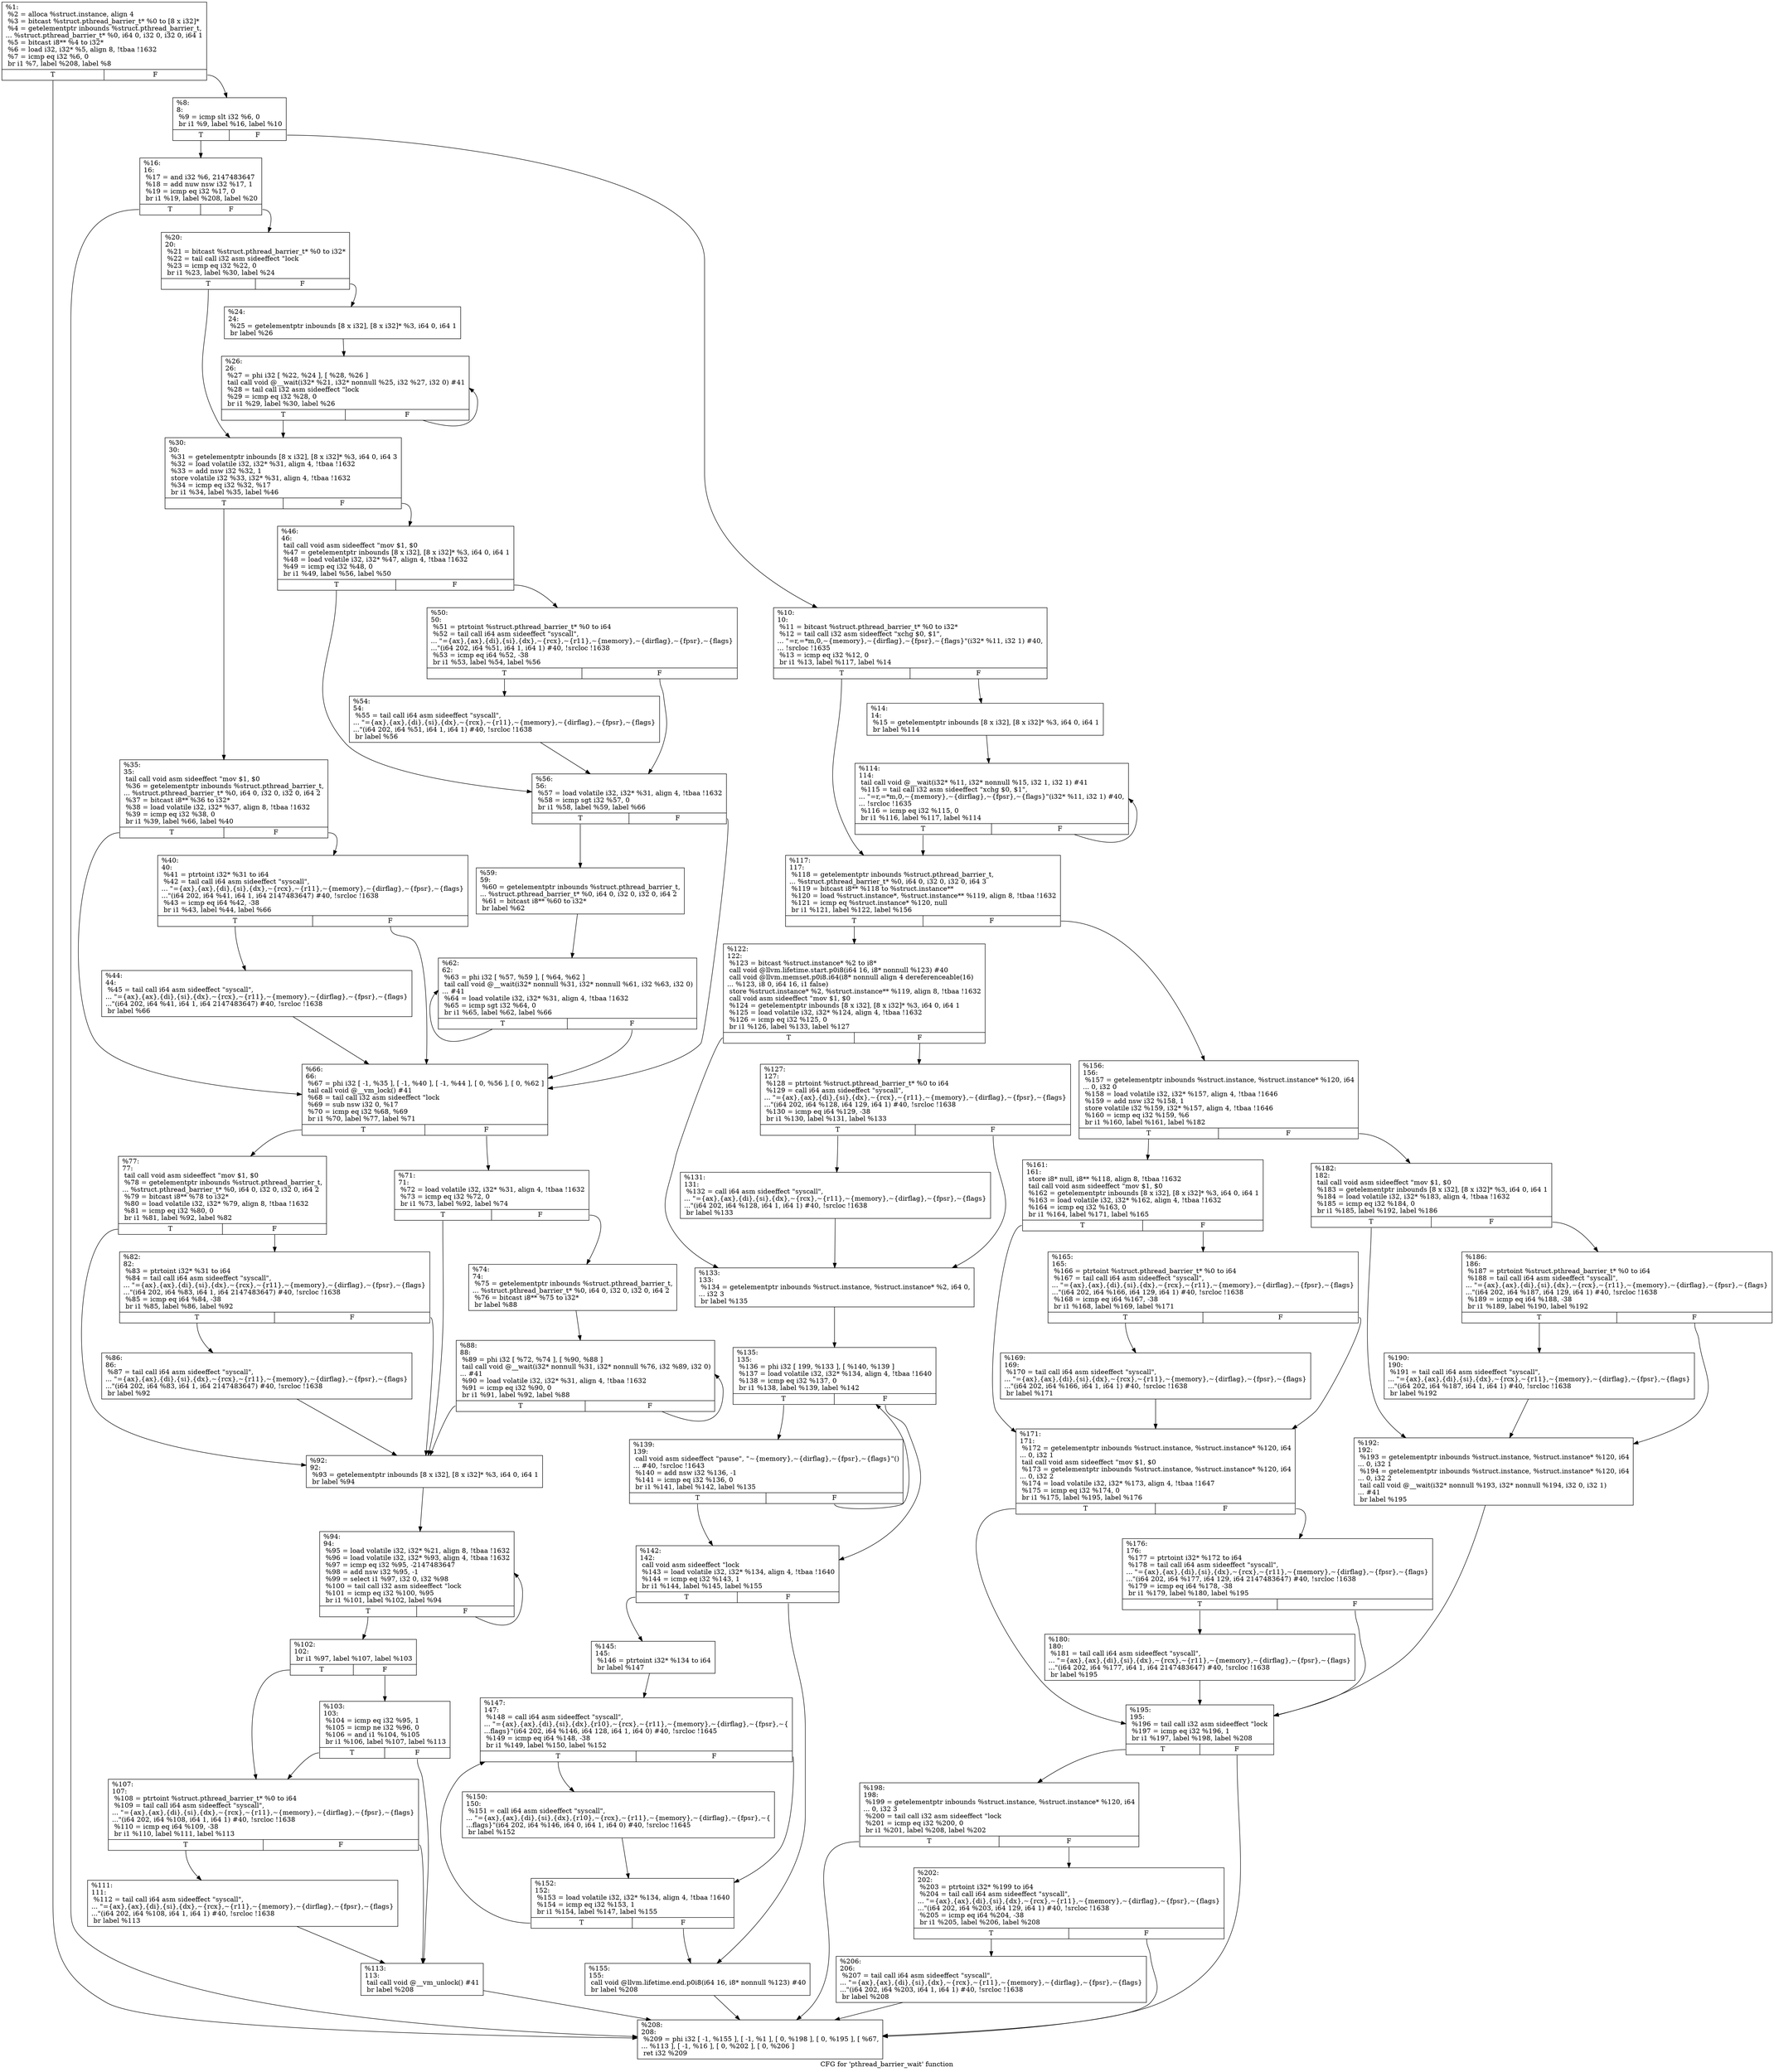digraph "CFG for 'pthread_barrier_wait' function" {
	label="CFG for 'pthread_barrier_wait' function";

	Node0x19ed380 [shape=record,label="{%1:\l  %2 = alloca %struct.instance, align 4\l  %3 = bitcast %struct.pthread_barrier_t* %0 to [8 x i32]*\l  %4 = getelementptr inbounds %struct.pthread_barrier_t,\l... %struct.pthread_barrier_t* %0, i64 0, i32 0, i32 0, i64 1\l  %5 = bitcast i8** %4 to i32*\l  %6 = load i32, i32* %5, align 8, !tbaa !1632\l  %7 = icmp eq i32 %6, 0\l  br i1 %7, label %208, label %8\l|{<s0>T|<s1>F}}"];
	Node0x19ed380:s0 -> Node0x19f0320;
	Node0x19ed380:s1 -> Node0x19ed650;
	Node0x19ed650 [shape=record,label="{%8:\l8:                                                \l  %9 = icmp slt i32 %6, 0\l  br i1 %9, label %16, label %10\l|{<s0>T|<s1>F}}"];
	Node0x19ed650:s0 -> Node0x19ef150;
	Node0x19ed650:s1 -> Node0x19ed700;
	Node0x19ed700 [shape=record,label="{%10:\l10:                                               \l  %11 = bitcast %struct.pthread_barrier_t* %0 to i32*\l  %12 = tail call i32 asm sideeffect \"xchg $0, $1\",\l... \"=r,=*m,0,~\{memory\},~\{dirflag\},~\{fpsr\},~\{flags\}\"(i32* %11, i32 1) #40,\l... !srcloc !1635\l  %13 = icmp eq i32 %12, 0\l  br i1 %13, label %117, label %14\l|{<s0>T|<s1>F}}"];
	Node0x19ed700:s0 -> Node0x19efa60;
	Node0x19ed700:s1 -> Node0x19ef100;
	Node0x19ef100 [shape=record,label="{%14:\l14:                                               \l  %15 = getelementptr inbounds [8 x i32], [8 x i32]* %3, i64 0, i64 1\l  br label %114\l}"];
	Node0x19ef100 -> Node0x19efa10;
	Node0x19ef150 [shape=record,label="{%16:\l16:                                               \l  %17 = and i32 %6, 2147483647\l  %18 = add nuw nsw i32 %17, 1\l  %19 = icmp eq i32 %17, 0\l  br i1 %19, label %208, label %20\l|{<s0>T|<s1>F}}"];
	Node0x19ef150:s0 -> Node0x19f0320;
	Node0x19ef150:s1 -> Node0x19ef1a0;
	Node0x19ef1a0 [shape=record,label="{%20:\l20:                                               \l  %21 = bitcast %struct.pthread_barrier_t* %0 to i32*\l  %22 = tail call i32 asm sideeffect \"lock \l  %23 = icmp eq i32 %22, 0\l  br i1 %23, label %30, label %24\l|{<s0>T|<s1>F}}"];
	Node0x19ef1a0:s0 -> Node0x19ef290;
	Node0x19ef1a0:s1 -> Node0x19ef1f0;
	Node0x19ef1f0 [shape=record,label="{%24:\l24:                                               \l  %25 = getelementptr inbounds [8 x i32], [8 x i32]* %3, i64 0, i64 1\l  br label %26\l}"];
	Node0x19ef1f0 -> Node0x19ef240;
	Node0x19ef240 [shape=record,label="{%26:\l26:                                               \l  %27 = phi i32 [ %22, %24 ], [ %28, %26 ]\l  tail call void @__wait(i32* %21, i32* nonnull %25, i32 %27, i32 0) #41\l  %28 = tail call i32 asm sideeffect \"lock \l  %29 = icmp eq i32 %28, 0\l  br i1 %29, label %30, label %26\l|{<s0>T|<s1>F}}"];
	Node0x19ef240:s0 -> Node0x19ef290;
	Node0x19ef240:s1 -> Node0x19ef240;
	Node0x19ef290 [shape=record,label="{%30:\l30:                                               \l  %31 = getelementptr inbounds [8 x i32], [8 x i32]* %3, i64 0, i64 3\l  %32 = load volatile i32, i32* %31, align 4, !tbaa !1632\l  %33 = add nsw i32 %32, 1\l  store volatile i32 %33, i32* %31, align 4, !tbaa !1632\l  %34 = icmp eq i32 %32, %17\l  br i1 %34, label %35, label %46\l|{<s0>T|<s1>F}}"];
	Node0x19ef290:s0 -> Node0x19ef2e0;
	Node0x19ef290:s1 -> Node0x19ef3d0;
	Node0x19ef2e0 [shape=record,label="{%35:\l35:                                               \l  tail call void asm sideeffect \"mov $1, $0 \l  %36 = getelementptr inbounds %struct.pthread_barrier_t,\l... %struct.pthread_barrier_t* %0, i64 0, i32 0, i32 0, i64 2\l  %37 = bitcast i8** %36 to i32*\l  %38 = load volatile i32, i32* %37, align 8, !tbaa !1632\l  %39 = icmp eq i32 %38, 0\l  br i1 %39, label %66, label %40\l|{<s0>T|<s1>F}}"];
	Node0x19ef2e0:s0 -> Node0x19ef5b0;
	Node0x19ef2e0:s1 -> Node0x19ef330;
	Node0x19ef330 [shape=record,label="{%40:\l40:                                               \l  %41 = ptrtoint i32* %31 to i64\l  %42 = tail call i64 asm sideeffect \"syscall\",\l... \"=\{ax\},\{ax\},\{di\},\{si\},\{dx\},~\{rcx\},~\{r11\},~\{memory\},~\{dirflag\},~\{fpsr\},~\{flags\}\l...\"(i64 202, i64 %41, i64 1, i64 2147483647) #40, !srcloc !1638\l  %43 = icmp eq i64 %42, -38\l  br i1 %43, label %44, label %66\l|{<s0>T|<s1>F}}"];
	Node0x19ef330:s0 -> Node0x19ef380;
	Node0x19ef330:s1 -> Node0x19ef5b0;
	Node0x19ef380 [shape=record,label="{%44:\l44:                                               \l  %45 = tail call i64 asm sideeffect \"syscall\",\l... \"=\{ax\},\{ax\},\{di\},\{si\},\{dx\},~\{rcx\},~\{r11\},~\{memory\},~\{dirflag\},~\{fpsr\},~\{flags\}\l...\"(i64 202, i64 %41, i64 1, i64 2147483647) #40, !srcloc !1638\l  br label %66\l}"];
	Node0x19ef380 -> Node0x19ef5b0;
	Node0x19ef3d0 [shape=record,label="{%46:\l46:                                               \l  tail call void asm sideeffect \"mov $1, $0 \l  %47 = getelementptr inbounds [8 x i32], [8 x i32]* %3, i64 0, i64 1\l  %48 = load volatile i32, i32* %47, align 4, !tbaa !1632\l  %49 = icmp eq i32 %48, 0\l  br i1 %49, label %56, label %50\l|{<s0>T|<s1>F}}"];
	Node0x19ef3d0:s0 -> Node0x19ef4c0;
	Node0x19ef3d0:s1 -> Node0x19ef420;
	Node0x19ef420 [shape=record,label="{%50:\l50:                                               \l  %51 = ptrtoint %struct.pthread_barrier_t* %0 to i64\l  %52 = tail call i64 asm sideeffect \"syscall\",\l... \"=\{ax\},\{ax\},\{di\},\{si\},\{dx\},~\{rcx\},~\{r11\},~\{memory\},~\{dirflag\},~\{fpsr\},~\{flags\}\l...\"(i64 202, i64 %51, i64 1, i64 1) #40, !srcloc !1638\l  %53 = icmp eq i64 %52, -38\l  br i1 %53, label %54, label %56\l|{<s0>T|<s1>F}}"];
	Node0x19ef420:s0 -> Node0x19ef470;
	Node0x19ef420:s1 -> Node0x19ef4c0;
	Node0x19ef470 [shape=record,label="{%54:\l54:                                               \l  %55 = tail call i64 asm sideeffect \"syscall\",\l... \"=\{ax\},\{ax\},\{di\},\{si\},\{dx\},~\{rcx\},~\{r11\},~\{memory\},~\{dirflag\},~\{fpsr\},~\{flags\}\l...\"(i64 202, i64 %51, i64 1, i64 1) #40, !srcloc !1638\l  br label %56\l}"];
	Node0x19ef470 -> Node0x19ef4c0;
	Node0x19ef4c0 [shape=record,label="{%56:\l56:                                               \l  %57 = load volatile i32, i32* %31, align 4, !tbaa !1632\l  %58 = icmp sgt i32 %57, 0\l  br i1 %58, label %59, label %66\l|{<s0>T|<s1>F}}"];
	Node0x19ef4c0:s0 -> Node0x19ef510;
	Node0x19ef4c0:s1 -> Node0x19ef5b0;
	Node0x19ef510 [shape=record,label="{%59:\l59:                                               \l  %60 = getelementptr inbounds %struct.pthread_barrier_t,\l... %struct.pthread_barrier_t* %0, i64 0, i32 0, i32 0, i64 2\l  %61 = bitcast i8** %60 to i32*\l  br label %62\l}"];
	Node0x19ef510 -> Node0x19ef560;
	Node0x19ef560 [shape=record,label="{%62:\l62:                                               \l  %63 = phi i32 [ %57, %59 ], [ %64, %62 ]\l  tail call void @__wait(i32* nonnull %31, i32* nonnull %61, i32 %63, i32 0)\l... #41\l  %64 = load volatile i32, i32* %31, align 4, !tbaa !1632\l  %65 = icmp sgt i32 %64, 0\l  br i1 %65, label %62, label %66\l|{<s0>T|<s1>F}}"];
	Node0x19ef560:s0 -> Node0x19ef560;
	Node0x19ef560:s1 -> Node0x19ef5b0;
	Node0x19ef5b0 [shape=record,label="{%66:\l66:                                               \l  %67 = phi i32 [ -1, %35 ], [ -1, %40 ], [ -1, %44 ], [ 0, %56 ], [ 0, %62 ]\l  tail call void @__vm_lock() #41\l  %68 = tail call i32 asm sideeffect \"lock \l  %69 = sub nsw i32 0, %17\l  %70 = icmp eq i32 %68, %69\l  br i1 %70, label %77, label %71\l|{<s0>T|<s1>F}}"];
	Node0x19ef5b0:s0 -> Node0x19ef6a0;
	Node0x19ef5b0:s1 -> Node0x19ef600;
	Node0x19ef600 [shape=record,label="{%71:\l71:                                               \l  %72 = load volatile i32, i32* %31, align 4, !tbaa !1632\l  %73 = icmp eq i32 %72, 0\l  br i1 %73, label %92, label %74\l|{<s0>T|<s1>F}}"];
	Node0x19ef600:s0 -> Node0x19ef7e0;
	Node0x19ef600:s1 -> Node0x19ef650;
	Node0x19ef650 [shape=record,label="{%74:\l74:                                               \l  %75 = getelementptr inbounds %struct.pthread_barrier_t,\l... %struct.pthread_barrier_t* %0, i64 0, i32 0, i32 0, i64 2\l  %76 = bitcast i8** %75 to i32*\l  br label %88\l}"];
	Node0x19ef650 -> Node0x19ef790;
	Node0x19ef6a0 [shape=record,label="{%77:\l77:                                               \l  tail call void asm sideeffect \"mov $1, $0 \l  %78 = getelementptr inbounds %struct.pthread_barrier_t,\l... %struct.pthread_barrier_t* %0, i64 0, i32 0, i32 0, i64 2\l  %79 = bitcast i8** %78 to i32*\l  %80 = load volatile i32, i32* %79, align 8, !tbaa !1632\l  %81 = icmp eq i32 %80, 0\l  br i1 %81, label %92, label %82\l|{<s0>T|<s1>F}}"];
	Node0x19ef6a0:s0 -> Node0x19ef7e0;
	Node0x19ef6a0:s1 -> Node0x19ef6f0;
	Node0x19ef6f0 [shape=record,label="{%82:\l82:                                               \l  %83 = ptrtoint i32* %31 to i64\l  %84 = tail call i64 asm sideeffect \"syscall\",\l... \"=\{ax\},\{ax\},\{di\},\{si\},\{dx\},~\{rcx\},~\{r11\},~\{memory\},~\{dirflag\},~\{fpsr\},~\{flags\}\l...\"(i64 202, i64 %83, i64 1, i64 2147483647) #40, !srcloc !1638\l  %85 = icmp eq i64 %84, -38\l  br i1 %85, label %86, label %92\l|{<s0>T|<s1>F}}"];
	Node0x19ef6f0:s0 -> Node0x19ef740;
	Node0x19ef6f0:s1 -> Node0x19ef7e0;
	Node0x19ef740 [shape=record,label="{%86:\l86:                                               \l  %87 = tail call i64 asm sideeffect \"syscall\",\l... \"=\{ax\},\{ax\},\{di\},\{si\},\{dx\},~\{rcx\},~\{r11\},~\{memory\},~\{dirflag\},~\{fpsr\},~\{flags\}\l...\"(i64 202, i64 %83, i64 1, i64 2147483647) #40, !srcloc !1638\l  br label %92\l}"];
	Node0x19ef740 -> Node0x19ef7e0;
	Node0x19ef790 [shape=record,label="{%88:\l88:                                               \l  %89 = phi i32 [ %72, %74 ], [ %90, %88 ]\l  tail call void @__wait(i32* nonnull %31, i32* nonnull %76, i32 %89, i32 0)\l... #41\l  %90 = load volatile i32, i32* %31, align 4, !tbaa !1632\l  %91 = icmp eq i32 %90, 0\l  br i1 %91, label %92, label %88\l|{<s0>T|<s1>F}}"];
	Node0x19ef790:s0 -> Node0x19ef7e0;
	Node0x19ef790:s1 -> Node0x19ef790;
	Node0x19ef7e0 [shape=record,label="{%92:\l92:                                               \l  %93 = getelementptr inbounds [8 x i32], [8 x i32]* %3, i64 0, i64 1\l  br label %94\l}"];
	Node0x19ef7e0 -> Node0x19ef830;
	Node0x19ef830 [shape=record,label="{%94:\l94:                                               \l  %95 = load volatile i32, i32* %21, align 8, !tbaa !1632\l  %96 = load volatile i32, i32* %93, align 4, !tbaa !1632\l  %97 = icmp eq i32 %95, -2147483647\l  %98 = add nsw i32 %95, -1\l  %99 = select i1 %97, i32 0, i32 %98\l  %100 = tail call i32 asm sideeffect \"lock \l  %101 = icmp eq i32 %100, %95\l  br i1 %101, label %102, label %94\l|{<s0>T|<s1>F}}"];
	Node0x19ef830:s0 -> Node0x19ef880;
	Node0x19ef830:s1 -> Node0x19ef830;
	Node0x19ef880 [shape=record,label="{%102:\l102:                                              \l  br i1 %97, label %107, label %103\l|{<s0>T|<s1>F}}"];
	Node0x19ef880:s0 -> Node0x19ef920;
	Node0x19ef880:s1 -> Node0x19ef8d0;
	Node0x19ef8d0 [shape=record,label="{%103:\l103:                                              \l  %104 = icmp eq i32 %95, 1\l  %105 = icmp ne i32 %96, 0\l  %106 = and i1 %104, %105\l  br i1 %106, label %107, label %113\l|{<s0>T|<s1>F}}"];
	Node0x19ef8d0:s0 -> Node0x19ef920;
	Node0x19ef8d0:s1 -> Node0x19ef9c0;
	Node0x19ef920 [shape=record,label="{%107:\l107:                                              \l  %108 = ptrtoint %struct.pthread_barrier_t* %0 to i64\l  %109 = tail call i64 asm sideeffect \"syscall\",\l... \"=\{ax\},\{ax\},\{di\},\{si\},\{dx\},~\{rcx\},~\{r11\},~\{memory\},~\{dirflag\},~\{fpsr\},~\{flags\}\l...\"(i64 202, i64 %108, i64 1, i64 1) #40, !srcloc !1638\l  %110 = icmp eq i64 %109, -38\l  br i1 %110, label %111, label %113\l|{<s0>T|<s1>F}}"];
	Node0x19ef920:s0 -> Node0x19ef970;
	Node0x19ef920:s1 -> Node0x19ef9c0;
	Node0x19ef970 [shape=record,label="{%111:\l111:                                              \l  %112 = tail call i64 asm sideeffect \"syscall\",\l... \"=\{ax\},\{ax\},\{di\},\{si\},\{dx\},~\{rcx\},~\{r11\},~\{memory\},~\{dirflag\},~\{fpsr\},~\{flags\}\l...\"(i64 202, i64 %108, i64 1, i64 1) #40, !srcloc !1638\l  br label %113\l}"];
	Node0x19ef970 -> Node0x19ef9c0;
	Node0x19ef9c0 [shape=record,label="{%113:\l113:                                              \l  tail call void @__vm_unlock() #41\l  br label %208\l}"];
	Node0x19ef9c0 -> Node0x19f0320;
	Node0x19efa10 [shape=record,label="{%114:\l114:                                              \l  tail call void @__wait(i32* %11, i32* nonnull %15, i32 1, i32 1) #41\l  %115 = tail call i32 asm sideeffect \"xchg $0, $1\",\l... \"=r,=*m,0,~\{memory\},~\{dirflag\},~\{fpsr\},~\{flags\}\"(i32* %11, i32 1) #40,\l... !srcloc !1635\l  %116 = icmp eq i32 %115, 0\l  br i1 %116, label %117, label %114\l|{<s0>T|<s1>F}}"];
	Node0x19efa10:s0 -> Node0x19efa60;
	Node0x19efa10:s1 -> Node0x19efa10;
	Node0x19efa60 [shape=record,label="{%117:\l117:                                              \l  %118 = getelementptr inbounds %struct.pthread_barrier_t,\l... %struct.pthread_barrier_t* %0, i64 0, i32 0, i32 0, i64 3\l  %119 = bitcast i8** %118 to %struct.instance**\l  %120 = load %struct.instance*, %struct.instance** %119, align 8, !tbaa !1632\l  %121 = icmp eq %struct.instance* %120, null\l  br i1 %121, label %122, label %156\l|{<s0>T|<s1>F}}"];
	Node0x19efa60:s0 -> Node0x19efab0;
	Node0x19efa60:s1 -> Node0x19efe70;
	Node0x19efab0 [shape=record,label="{%122:\l122:                                              \l  %123 = bitcast %struct.instance* %2 to i8*\l  call void @llvm.lifetime.start.p0i8(i64 16, i8* nonnull %123) #40\l  call void @llvm.memset.p0i8.i64(i8* nonnull align 4 dereferenceable(16)\l... %123, i8 0, i64 16, i1 false)\l  store %struct.instance* %2, %struct.instance** %119, align 8, !tbaa !1632\l  call void asm sideeffect \"mov $1, $0 \l  %124 = getelementptr inbounds [8 x i32], [8 x i32]* %3, i64 0, i64 1\l  %125 = load volatile i32, i32* %124, align 4, !tbaa !1632\l  %126 = icmp eq i32 %125, 0\l  br i1 %126, label %133, label %127\l|{<s0>T|<s1>F}}"];
	Node0x19efab0:s0 -> Node0x19efba0;
	Node0x19efab0:s1 -> Node0x19efb00;
	Node0x19efb00 [shape=record,label="{%127:\l127:                                              \l  %128 = ptrtoint %struct.pthread_barrier_t* %0 to i64\l  %129 = call i64 asm sideeffect \"syscall\",\l... \"=\{ax\},\{ax\},\{di\},\{si\},\{dx\},~\{rcx\},~\{r11\},~\{memory\},~\{dirflag\},~\{fpsr\},~\{flags\}\l...\"(i64 202, i64 %128, i64 129, i64 1) #40, !srcloc !1638\l  %130 = icmp eq i64 %129, -38\l  br i1 %130, label %131, label %133\l|{<s0>T|<s1>F}}"];
	Node0x19efb00:s0 -> Node0x19efb50;
	Node0x19efb00:s1 -> Node0x19efba0;
	Node0x19efb50 [shape=record,label="{%131:\l131:                                              \l  %132 = call i64 asm sideeffect \"syscall\",\l... \"=\{ax\},\{ax\},\{di\},\{si\},\{dx\},~\{rcx\},~\{r11\},~\{memory\},~\{dirflag\},~\{fpsr\},~\{flags\}\l...\"(i64 202, i64 %128, i64 1, i64 1) #40, !srcloc !1638\l  br label %133\l}"];
	Node0x19efb50 -> Node0x19efba0;
	Node0x19efba0 [shape=record,label="{%133:\l133:                                              \l  %134 = getelementptr inbounds %struct.instance, %struct.instance* %2, i64 0,\l... i32 3\l  br label %135\l}"];
	Node0x19efba0 -> Node0x19efbf0;
	Node0x19efbf0 [shape=record,label="{%135:\l135:                                              \l  %136 = phi i32 [ 199, %133 ], [ %140, %139 ]\l  %137 = load volatile i32, i32* %134, align 4, !tbaa !1640\l  %138 = icmp eq i32 %137, 0\l  br i1 %138, label %139, label %142\l|{<s0>T|<s1>F}}"];
	Node0x19efbf0:s0 -> Node0x19efc40;
	Node0x19efbf0:s1 -> Node0x19efc90;
	Node0x19efc40 [shape=record,label="{%139:\l139:                                              \l  call void asm sideeffect \"pause\", \"~\{memory\},~\{dirflag\},~\{fpsr\},~\{flags\}\"()\l... #40, !srcloc !1643\l  %140 = add nsw i32 %136, -1\l  %141 = icmp eq i32 %136, 0\l  br i1 %141, label %142, label %135\l|{<s0>T|<s1>F}}"];
	Node0x19efc40:s0 -> Node0x19efc90;
	Node0x19efc40:s1 -> Node0x19efbf0;
	Node0x19efc90 [shape=record,label="{%142:\l142:                                              \l  call void asm sideeffect \"lock \l  %143 = load volatile i32, i32* %134, align 4, !tbaa !1640\l  %144 = icmp eq i32 %143, 1\l  br i1 %144, label %145, label %155\l|{<s0>T|<s1>F}}"];
	Node0x19efc90:s0 -> Node0x19efce0;
	Node0x19efc90:s1 -> Node0x19efe20;
	Node0x19efce0 [shape=record,label="{%145:\l145:                                              \l  %146 = ptrtoint i32* %134 to i64\l  br label %147\l}"];
	Node0x19efce0 -> Node0x19efd30;
	Node0x19efd30 [shape=record,label="{%147:\l147:                                              \l  %148 = call i64 asm sideeffect \"syscall\",\l... \"=\{ax\},\{ax\},\{di\},\{si\},\{dx\},\{r10\},~\{rcx\},~\{r11\},~\{memory\},~\{dirflag\},~\{fpsr\},~\{\l...flags\}\"(i64 202, i64 %146, i64 128, i64 1, i64 0) #40, !srcloc !1645\l  %149 = icmp eq i64 %148, -38\l  br i1 %149, label %150, label %152\l|{<s0>T|<s1>F}}"];
	Node0x19efd30:s0 -> Node0x19efd80;
	Node0x19efd30:s1 -> Node0x19efdd0;
	Node0x19efd80 [shape=record,label="{%150:\l150:                                              \l  %151 = call i64 asm sideeffect \"syscall\",\l... \"=\{ax\},\{ax\},\{di\},\{si\},\{dx\},\{r10\},~\{rcx\},~\{r11\},~\{memory\},~\{dirflag\},~\{fpsr\},~\{\l...flags\}\"(i64 202, i64 %146, i64 0, i64 1, i64 0) #40, !srcloc !1645\l  br label %152\l}"];
	Node0x19efd80 -> Node0x19efdd0;
	Node0x19efdd0 [shape=record,label="{%152:\l152:                                              \l  %153 = load volatile i32, i32* %134, align 4, !tbaa !1640\l  %154 = icmp eq i32 %153, 1\l  br i1 %154, label %147, label %155\l|{<s0>T|<s1>F}}"];
	Node0x19efdd0:s0 -> Node0x19efd30;
	Node0x19efdd0:s1 -> Node0x19efe20;
	Node0x19efe20 [shape=record,label="{%155:\l155:                                              \l  call void @llvm.lifetime.end.p0i8(i64 16, i8* nonnull %123) #40\l  br label %208\l}"];
	Node0x19efe20 -> Node0x19f0320;
	Node0x19efe70 [shape=record,label="{%156:\l156:                                              \l  %157 = getelementptr inbounds %struct.instance, %struct.instance* %120, i64\l... 0, i32 0\l  %158 = load volatile i32, i32* %157, align 4, !tbaa !1646\l  %159 = add nsw i32 %158, 1\l  store volatile i32 %159, i32* %157, align 4, !tbaa !1646\l  %160 = icmp eq i32 %159, %6\l  br i1 %160, label %161, label %182\l|{<s0>T|<s1>F}}"];
	Node0x19efe70:s0 -> Node0x19efec0;
	Node0x19efe70:s1 -> Node0x19f00a0;
	Node0x19efec0 [shape=record,label="{%161:\l161:                                              \l  store i8* null, i8** %118, align 8, !tbaa !1632\l  tail call void asm sideeffect \"mov $1, $0 \l  %162 = getelementptr inbounds [8 x i32], [8 x i32]* %3, i64 0, i64 1\l  %163 = load volatile i32, i32* %162, align 4, !tbaa !1632\l  %164 = icmp eq i32 %163, 0\l  br i1 %164, label %171, label %165\l|{<s0>T|<s1>F}}"];
	Node0x19efec0:s0 -> Node0x19effb0;
	Node0x19efec0:s1 -> Node0x19eff10;
	Node0x19eff10 [shape=record,label="{%165:\l165:                                              \l  %166 = ptrtoint %struct.pthread_barrier_t* %0 to i64\l  %167 = tail call i64 asm sideeffect \"syscall\",\l... \"=\{ax\},\{ax\},\{di\},\{si\},\{dx\},~\{rcx\},~\{r11\},~\{memory\},~\{dirflag\},~\{fpsr\},~\{flags\}\l...\"(i64 202, i64 %166, i64 129, i64 1) #40, !srcloc !1638\l  %168 = icmp eq i64 %167, -38\l  br i1 %168, label %169, label %171\l|{<s0>T|<s1>F}}"];
	Node0x19eff10:s0 -> Node0x19eff60;
	Node0x19eff10:s1 -> Node0x19effb0;
	Node0x19eff60 [shape=record,label="{%169:\l169:                                              \l  %170 = tail call i64 asm sideeffect \"syscall\",\l... \"=\{ax\},\{ax\},\{di\},\{si\},\{dx\},~\{rcx\},~\{r11\},~\{memory\},~\{dirflag\},~\{fpsr\},~\{flags\}\l...\"(i64 202, i64 %166, i64 1, i64 1) #40, !srcloc !1638\l  br label %171\l}"];
	Node0x19eff60 -> Node0x19effb0;
	Node0x19effb0 [shape=record,label="{%171:\l171:                                              \l  %172 = getelementptr inbounds %struct.instance, %struct.instance* %120, i64\l... 0, i32 1\l  tail call void asm sideeffect \"mov $1, $0 \l  %173 = getelementptr inbounds %struct.instance, %struct.instance* %120, i64\l... 0, i32 2\l  %174 = load volatile i32, i32* %173, align 4, !tbaa !1647\l  %175 = icmp eq i32 %174, 0\l  br i1 %175, label %195, label %176\l|{<s0>T|<s1>F}}"];
	Node0x19effb0:s0 -> Node0x19f01e0;
	Node0x19effb0:s1 -> Node0x19f0000;
	Node0x19f0000 [shape=record,label="{%176:\l176:                                              \l  %177 = ptrtoint i32* %172 to i64\l  %178 = tail call i64 asm sideeffect \"syscall\",\l... \"=\{ax\},\{ax\},\{di\},\{si\},\{dx\},~\{rcx\},~\{r11\},~\{memory\},~\{dirflag\},~\{fpsr\},~\{flags\}\l...\"(i64 202, i64 %177, i64 129, i64 2147483647) #40, !srcloc !1638\l  %179 = icmp eq i64 %178, -38\l  br i1 %179, label %180, label %195\l|{<s0>T|<s1>F}}"];
	Node0x19f0000:s0 -> Node0x19f0050;
	Node0x19f0000:s1 -> Node0x19f01e0;
	Node0x19f0050 [shape=record,label="{%180:\l180:                                              \l  %181 = tail call i64 asm sideeffect \"syscall\",\l... \"=\{ax\},\{ax\},\{di\},\{si\},\{dx\},~\{rcx\},~\{r11\},~\{memory\},~\{dirflag\},~\{fpsr\},~\{flags\}\l...\"(i64 202, i64 %177, i64 1, i64 2147483647) #40, !srcloc !1638\l  br label %195\l}"];
	Node0x19f0050 -> Node0x19f01e0;
	Node0x19f00a0 [shape=record,label="{%182:\l182:                                              \l  tail call void asm sideeffect \"mov $1, $0 \l  %183 = getelementptr inbounds [8 x i32], [8 x i32]* %3, i64 0, i64 1\l  %184 = load volatile i32, i32* %183, align 4, !tbaa !1632\l  %185 = icmp eq i32 %184, 0\l  br i1 %185, label %192, label %186\l|{<s0>T|<s1>F}}"];
	Node0x19f00a0:s0 -> Node0x19f0190;
	Node0x19f00a0:s1 -> Node0x19f00f0;
	Node0x19f00f0 [shape=record,label="{%186:\l186:                                              \l  %187 = ptrtoint %struct.pthread_barrier_t* %0 to i64\l  %188 = tail call i64 asm sideeffect \"syscall\",\l... \"=\{ax\},\{ax\},\{di\},\{si\},\{dx\},~\{rcx\},~\{r11\},~\{memory\},~\{dirflag\},~\{fpsr\},~\{flags\}\l...\"(i64 202, i64 %187, i64 129, i64 1) #40, !srcloc !1638\l  %189 = icmp eq i64 %188, -38\l  br i1 %189, label %190, label %192\l|{<s0>T|<s1>F}}"];
	Node0x19f00f0:s0 -> Node0x19f0140;
	Node0x19f00f0:s1 -> Node0x19f0190;
	Node0x19f0140 [shape=record,label="{%190:\l190:                                              \l  %191 = tail call i64 asm sideeffect \"syscall\",\l... \"=\{ax\},\{ax\},\{di\},\{si\},\{dx\},~\{rcx\},~\{r11\},~\{memory\},~\{dirflag\},~\{fpsr\},~\{flags\}\l...\"(i64 202, i64 %187, i64 1, i64 1) #40, !srcloc !1638\l  br label %192\l}"];
	Node0x19f0140 -> Node0x19f0190;
	Node0x19f0190 [shape=record,label="{%192:\l192:                                              \l  %193 = getelementptr inbounds %struct.instance, %struct.instance* %120, i64\l... 0, i32 1\l  %194 = getelementptr inbounds %struct.instance, %struct.instance* %120, i64\l... 0, i32 2\l  tail call void @__wait(i32* nonnull %193, i32* nonnull %194, i32 0, i32 1)\l... #41\l  br label %195\l}"];
	Node0x19f0190 -> Node0x19f01e0;
	Node0x19f01e0 [shape=record,label="{%195:\l195:                                              \l  %196 = tail call i32 asm sideeffect \"lock \l  %197 = icmp eq i32 %196, 1\l  br i1 %197, label %198, label %208\l|{<s0>T|<s1>F}}"];
	Node0x19f01e0:s0 -> Node0x19f0230;
	Node0x19f01e0:s1 -> Node0x19f0320;
	Node0x19f0230 [shape=record,label="{%198:\l198:                                              \l  %199 = getelementptr inbounds %struct.instance, %struct.instance* %120, i64\l... 0, i32 3\l  %200 = tail call i32 asm sideeffect \"lock \l  %201 = icmp eq i32 %200, 0\l  br i1 %201, label %208, label %202\l|{<s0>T|<s1>F}}"];
	Node0x19f0230:s0 -> Node0x19f0320;
	Node0x19f0230:s1 -> Node0x19f0280;
	Node0x19f0280 [shape=record,label="{%202:\l202:                                              \l  %203 = ptrtoint i32* %199 to i64\l  %204 = tail call i64 asm sideeffect \"syscall\",\l... \"=\{ax\},\{ax\},\{di\},\{si\},\{dx\},~\{rcx\},~\{r11\},~\{memory\},~\{dirflag\},~\{fpsr\},~\{flags\}\l...\"(i64 202, i64 %203, i64 129, i64 1) #40, !srcloc !1638\l  %205 = icmp eq i64 %204, -38\l  br i1 %205, label %206, label %208\l|{<s0>T|<s1>F}}"];
	Node0x19f0280:s0 -> Node0x19f02d0;
	Node0x19f0280:s1 -> Node0x19f0320;
	Node0x19f02d0 [shape=record,label="{%206:\l206:                                              \l  %207 = tail call i64 asm sideeffect \"syscall\",\l... \"=\{ax\},\{ax\},\{di\},\{si\},\{dx\},~\{rcx\},~\{r11\},~\{memory\},~\{dirflag\},~\{fpsr\},~\{flags\}\l...\"(i64 202, i64 %203, i64 1, i64 1) #40, !srcloc !1638\l  br label %208\l}"];
	Node0x19f02d0 -> Node0x19f0320;
	Node0x19f0320 [shape=record,label="{%208:\l208:                                              \l  %209 = phi i32 [ -1, %155 ], [ -1, %1 ], [ 0, %198 ], [ 0, %195 ], [ %67,\l... %113 ], [ -1, %16 ], [ 0, %202 ], [ 0, %206 ]\l  ret i32 %209\l}"];
}
